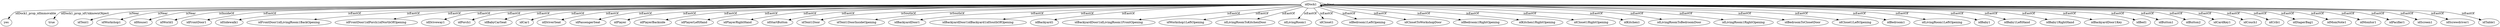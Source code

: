 digraph  {
idDock1 [node_type=entity_node];
yes [node_type=property_node];
true [node_type=property_node];
idTent1 [node_type=entity_node];
idWorkshop1 [node_type=entity_node];
idHouse1 [node_type=entity_node];
idWorld1 [node_type=entity_node];
idFrontDoor1 [node_type=entity_node];
idSidewalk1 [node_type=entity_node];
idFrontDoor1idLivingRoom1BackOpening [node_type=entity_node];
idFrontDoor1idPorch1idNorthOfOpening [node_type=entity_node];
idDriveway1 [node_type=entity_node];
idPorch1 [node_type=entity_node];
idBabyCarSeat [node_type=entity_node];
idCar1 [node_type=entity_node];
idDriverSeat [node_type=entity_node];
idPassengerSeat [node_type=entity_node];
idPlayer [node_type=entity_node];
idPlayerBackside [node_type=entity_node];
idPlayerLeftHand [node_type=entity_node];
idPlayerRightHand [node_type=entity_node];
idStartButton [node_type=entity_node];
idTent1Door [node_type=entity_node];
idTent1DoorInsideOpening [node_type=entity_node];
idBackyardDoor1 [node_type=entity_node];
idBackyardDoor1idBackyard1idSouthOfOpening [node_type=entity_node];
idBackyard1 [node_type=entity_node];
idBackyardDoor1idLivingRoom1FrontOpening [node_type=entity_node];
idWorkshop1LeftOpening [node_type=entity_node];
idLivingRoomToKitchenDoor [node_type=entity_node];
idLivingRoom1 [node_type=entity_node];
idCloset1 [node_type=entity_node];
idBedroom1LeftOpening [node_type=entity_node];
idClosetToWorkshopDoor [node_type=entity_node];
idBedroom1RightOpening [node_type=entity_node];
idKitchen1RightOpening [node_type=entity_node];
idCloset1RightOpening [node_type=entity_node];
idKitchen1 [node_type=entity_node];
idLivingRoomToBedroomDoor [node_type=entity_node];
idLivingRoom1RightOpening [node_type=entity_node];
idBedroomToClosetDoor [node_type=entity_node];
idCloset1LeftOpening [node_type=entity_node];
idBedroom1 [node_type=entity_node];
idLivingRoom1LeftOpening [node_type=entity_node];
idBaby1 [node_type=entity_node];
idBaby1LeftHand [node_type=entity_node];
idBaby1RightHand [node_type=entity_node];
idBackyardDoor1Key [node_type=entity_node];
idBed1 [node_type=entity_node];
idButton1 [node_type=entity_node];
idButton2 [node_type=entity_node];
idCardKey1 [node_type=entity_node];
idCouch1 [node_type=entity_node];
idCrib1 [node_type=entity_node];
idDiaperBag1 [node_type=entity_node];
idMomNote1 [node_type=entity_node];
idMonitor1 [node_type=entity_node];
idPacifier1 [node_type=entity_node];
idScreen1 [node_type=entity_node];
idScrewdriver1 [node_type=entity_node];
idTable1 [node_type=entity_node];
idDock1 -> yes  [edge_type=property, label=idDock1_prop_idImmovable];
idDock1 -> true  [edge_type=property, label=idDock1_prop_idUnknownObject];
idDock1 -> idTent1  [edge_type=relationship, label=isNear];
idDock1 -> idWorkshop1  [edge_type=relationship, label=isNear];
idDock1 -> idHouse1  [edge_type=relationship, label=isNear];
idDock1 -> idWorld1  [edge_type=relationship, label=isInsideOf];
idDock1 -> idDock1  [edge_type=relationship, label=isNear];
idDock1 -> idFrontDoor1  [edge_type=relationship, label=isEastOf];
idDock1 -> idSidewalk1  [edge_type=relationship, label=isEastOf];
idDock1 -> idFrontDoor1idLivingRoom1BackOpening  [edge_type=relationship, label=isEastOf];
idDock1 -> idFrontDoor1idPorch1idNorthOfOpening  [edge_type=relationship, label=isEastOf];
idDock1 -> idDriveway1  [edge_type=relationship, label=isEastOf];
idDock1 -> idPorch1  [edge_type=relationship, label=isEastOf];
idDock1 -> idBabyCarSeat  [edge_type=relationship, label=isEastOf];
idDock1 -> idCar1  [edge_type=relationship, label=isEastOf];
idDock1 -> idDriverSeat  [edge_type=relationship, label=isEastOf];
idDock1 -> idPassengerSeat  [edge_type=relationship, label=isEastOf];
idDock1 -> idPlayer  [edge_type=relationship, label=isEastOf];
idDock1 -> idPlayerBackside  [edge_type=relationship, label=isEastOf];
idDock1 -> idPlayerLeftHand  [edge_type=relationship, label=isEastOf];
idDock1 -> idPlayerRightHand  [edge_type=relationship, label=isEastOf];
idDock1 -> idStartButton  [edge_type=relationship, label=isEastOf];
idDock1 -> idTent1Door  [edge_type=relationship, label=isSouthOf];
idDock1 -> idTent1DoorInsideOpening  [edge_type=relationship, label=isSouthOf];
idDock1 -> idBackyardDoor1  [edge_type=relationship, label=isEastOf];
idDock1 -> idBackyardDoor1idBackyard1idSouthOfOpening  [edge_type=relationship, label=isEastOf];
idDock1 -> idBackyard1  [edge_type=relationship, label=isEastOf];
idDock1 -> idBackyardDoor1idLivingRoom1FrontOpening  [edge_type=relationship, label=isEastOf];
idDock1 -> idWorkshop1LeftOpening  [edge_type=relationship, label=isEastOf];
idDock1 -> idLivingRoomToKitchenDoor  [edge_type=relationship, label=isEastOf];
idDock1 -> idLivingRoom1  [edge_type=relationship, label=isEastOf];
idDock1 -> idCloset1  [edge_type=relationship, label=isEastOf];
idDock1 -> idBedroom1LeftOpening  [edge_type=relationship, label=isEastOf];
idDock1 -> idClosetToWorkshopDoor  [edge_type=relationship, label=isEastOf];
idDock1 -> idBedroom1RightOpening  [edge_type=relationship, label=isEastOf];
idDock1 -> idKitchen1RightOpening  [edge_type=relationship, label=isEastOf];
idDock1 -> idCloset1RightOpening  [edge_type=relationship, label=isEastOf];
idDock1 -> idKitchen1  [edge_type=relationship, label=isEastOf];
idDock1 -> idLivingRoomToBedroomDoor  [edge_type=relationship, label=isEastOf];
idDock1 -> idLivingRoom1RightOpening  [edge_type=relationship, label=isEastOf];
idDock1 -> idBedroomToClosetDoor  [edge_type=relationship, label=isEastOf];
idDock1 -> idCloset1LeftOpening  [edge_type=relationship, label=isEastOf];
idDock1 -> idBedroom1  [edge_type=relationship, label=isEastOf];
idDock1 -> idLivingRoom1LeftOpening  [edge_type=relationship, label=isEastOf];
idDock1 -> idBaby1  [edge_type=relationship, label=isEastOf];
idDock1 -> idBaby1LeftHand  [edge_type=relationship, label=isEastOf];
idDock1 -> idBaby1RightHand  [edge_type=relationship, label=isEastOf];
idDock1 -> idBackyardDoor1Key  [edge_type=relationship, label=isEastOf];
idDock1 -> idBed1  [edge_type=relationship, label=isEastOf];
idDock1 -> idButton1  [edge_type=relationship, label=isEastOf];
idDock1 -> idButton2  [edge_type=relationship, label=isEastOf];
idDock1 -> idCardKey1  [edge_type=relationship, label=isEastOf];
idDock1 -> idCouch1  [edge_type=relationship, label=isEastOf];
idDock1 -> idCrib1  [edge_type=relationship, label=isEastOf];
idDock1 -> idDiaperBag1  [edge_type=relationship, label=isEastOf];
idDock1 -> idMomNote1  [edge_type=relationship, label=isEastOf];
idDock1 -> idMonitor1  [edge_type=relationship, label=isEastOf];
idDock1 -> idPacifier1  [edge_type=relationship, label=isEastOf];
idDock1 -> idScreen1  [edge_type=relationship, label=isEastOf];
idDock1 -> idScrewdriver1  [edge_type=relationship, label=isEastOf];
idDock1 -> idTable1  [edge_type=relationship, label=isEastOf];
}
